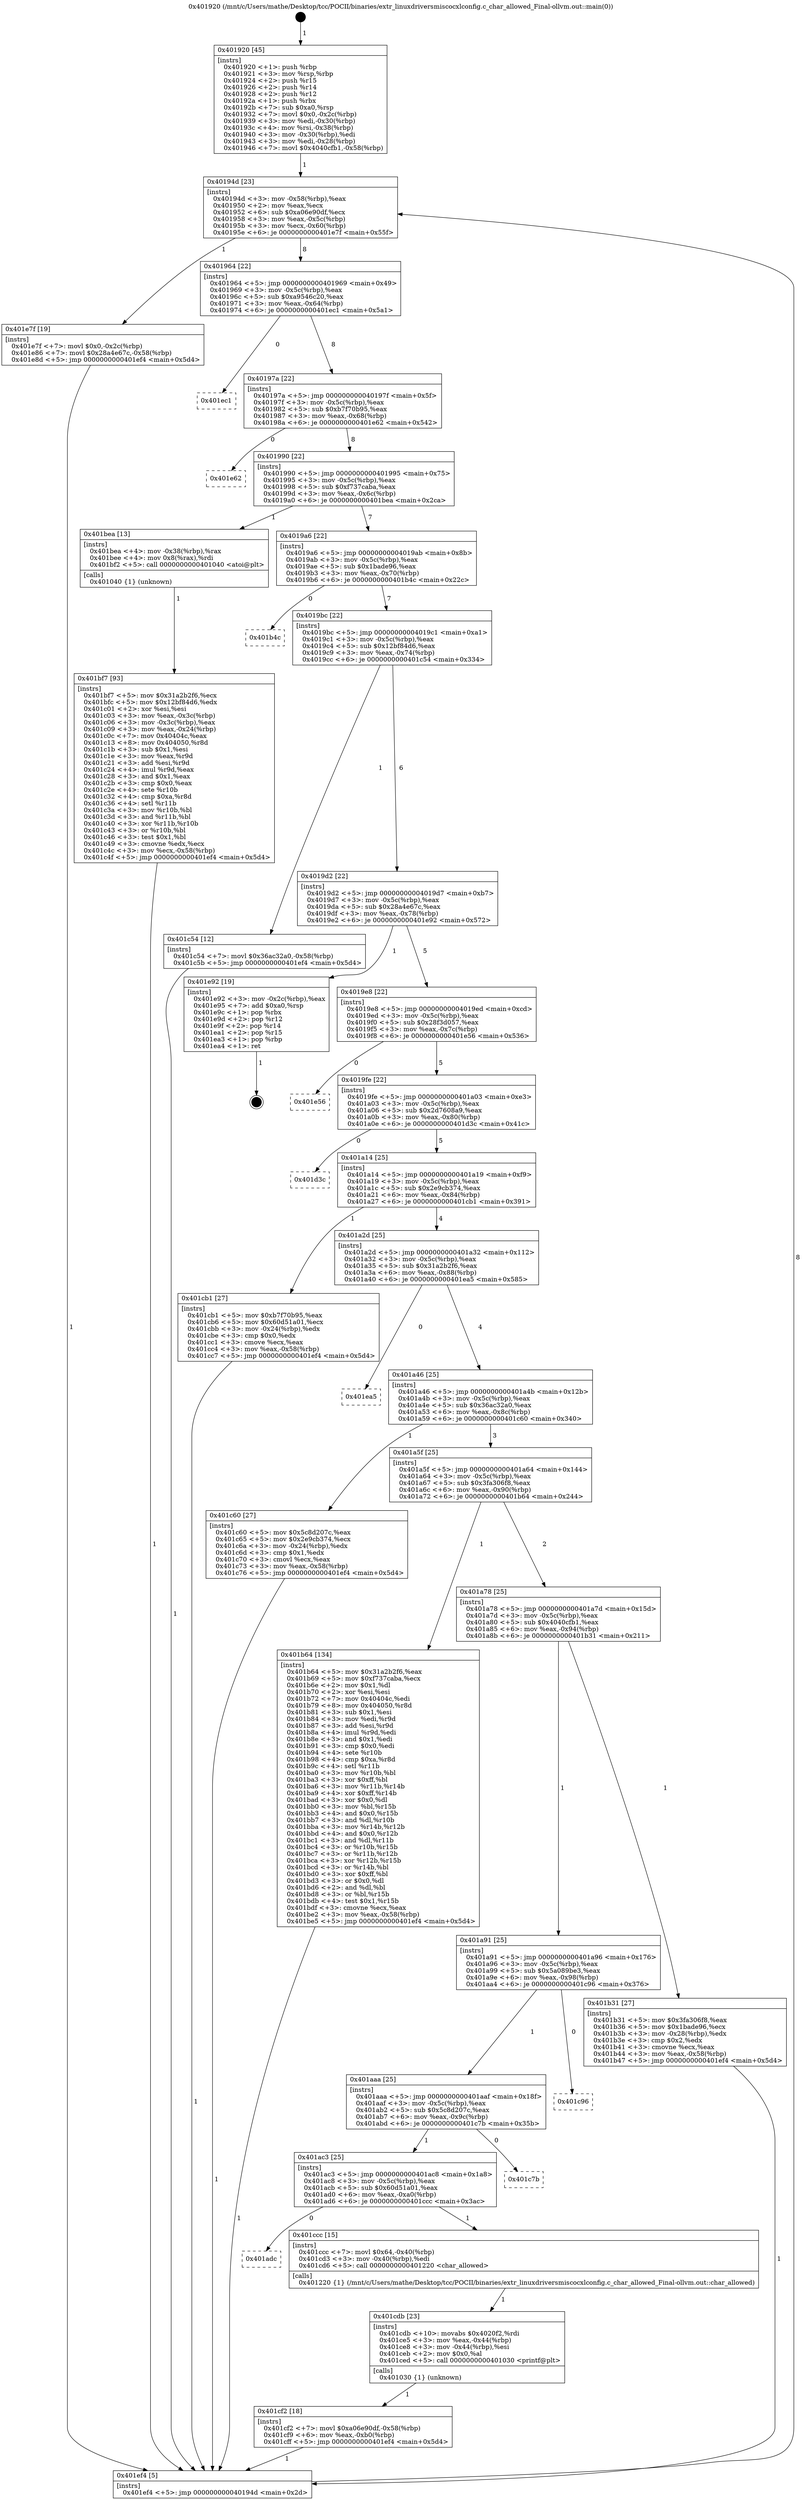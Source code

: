 digraph "0x401920" {
  label = "0x401920 (/mnt/c/Users/mathe/Desktop/tcc/POCII/binaries/extr_linuxdriversmiscocxlconfig.c_char_allowed_Final-ollvm.out::main(0))"
  labelloc = "t"
  node[shape=record]

  Entry [label="",width=0.3,height=0.3,shape=circle,fillcolor=black,style=filled]
  "0x40194d" [label="{
     0x40194d [23]\l
     | [instrs]\l
     &nbsp;&nbsp;0x40194d \<+3\>: mov -0x58(%rbp),%eax\l
     &nbsp;&nbsp;0x401950 \<+2\>: mov %eax,%ecx\l
     &nbsp;&nbsp;0x401952 \<+6\>: sub $0xa06e90df,%ecx\l
     &nbsp;&nbsp;0x401958 \<+3\>: mov %eax,-0x5c(%rbp)\l
     &nbsp;&nbsp;0x40195b \<+3\>: mov %ecx,-0x60(%rbp)\l
     &nbsp;&nbsp;0x40195e \<+6\>: je 0000000000401e7f \<main+0x55f\>\l
  }"]
  "0x401e7f" [label="{
     0x401e7f [19]\l
     | [instrs]\l
     &nbsp;&nbsp;0x401e7f \<+7\>: movl $0x0,-0x2c(%rbp)\l
     &nbsp;&nbsp;0x401e86 \<+7\>: movl $0x28a4e67c,-0x58(%rbp)\l
     &nbsp;&nbsp;0x401e8d \<+5\>: jmp 0000000000401ef4 \<main+0x5d4\>\l
  }"]
  "0x401964" [label="{
     0x401964 [22]\l
     | [instrs]\l
     &nbsp;&nbsp;0x401964 \<+5\>: jmp 0000000000401969 \<main+0x49\>\l
     &nbsp;&nbsp;0x401969 \<+3\>: mov -0x5c(%rbp),%eax\l
     &nbsp;&nbsp;0x40196c \<+5\>: sub $0xa9546c20,%eax\l
     &nbsp;&nbsp;0x401971 \<+3\>: mov %eax,-0x64(%rbp)\l
     &nbsp;&nbsp;0x401974 \<+6\>: je 0000000000401ec1 \<main+0x5a1\>\l
  }"]
  Exit [label="",width=0.3,height=0.3,shape=circle,fillcolor=black,style=filled,peripheries=2]
  "0x401ec1" [label="{
     0x401ec1\l
  }", style=dashed]
  "0x40197a" [label="{
     0x40197a [22]\l
     | [instrs]\l
     &nbsp;&nbsp;0x40197a \<+5\>: jmp 000000000040197f \<main+0x5f\>\l
     &nbsp;&nbsp;0x40197f \<+3\>: mov -0x5c(%rbp),%eax\l
     &nbsp;&nbsp;0x401982 \<+5\>: sub $0xb7f70b95,%eax\l
     &nbsp;&nbsp;0x401987 \<+3\>: mov %eax,-0x68(%rbp)\l
     &nbsp;&nbsp;0x40198a \<+6\>: je 0000000000401e62 \<main+0x542\>\l
  }"]
  "0x401cf2" [label="{
     0x401cf2 [18]\l
     | [instrs]\l
     &nbsp;&nbsp;0x401cf2 \<+7\>: movl $0xa06e90df,-0x58(%rbp)\l
     &nbsp;&nbsp;0x401cf9 \<+6\>: mov %eax,-0xb0(%rbp)\l
     &nbsp;&nbsp;0x401cff \<+5\>: jmp 0000000000401ef4 \<main+0x5d4\>\l
  }"]
  "0x401e62" [label="{
     0x401e62\l
  }", style=dashed]
  "0x401990" [label="{
     0x401990 [22]\l
     | [instrs]\l
     &nbsp;&nbsp;0x401990 \<+5\>: jmp 0000000000401995 \<main+0x75\>\l
     &nbsp;&nbsp;0x401995 \<+3\>: mov -0x5c(%rbp),%eax\l
     &nbsp;&nbsp;0x401998 \<+5\>: sub $0xf737caba,%eax\l
     &nbsp;&nbsp;0x40199d \<+3\>: mov %eax,-0x6c(%rbp)\l
     &nbsp;&nbsp;0x4019a0 \<+6\>: je 0000000000401bea \<main+0x2ca\>\l
  }"]
  "0x401cdb" [label="{
     0x401cdb [23]\l
     | [instrs]\l
     &nbsp;&nbsp;0x401cdb \<+10\>: movabs $0x4020f2,%rdi\l
     &nbsp;&nbsp;0x401ce5 \<+3\>: mov %eax,-0x44(%rbp)\l
     &nbsp;&nbsp;0x401ce8 \<+3\>: mov -0x44(%rbp),%esi\l
     &nbsp;&nbsp;0x401ceb \<+2\>: mov $0x0,%al\l
     &nbsp;&nbsp;0x401ced \<+5\>: call 0000000000401030 \<printf@plt\>\l
     | [calls]\l
     &nbsp;&nbsp;0x401030 \{1\} (unknown)\l
  }"]
  "0x401bea" [label="{
     0x401bea [13]\l
     | [instrs]\l
     &nbsp;&nbsp;0x401bea \<+4\>: mov -0x38(%rbp),%rax\l
     &nbsp;&nbsp;0x401bee \<+4\>: mov 0x8(%rax),%rdi\l
     &nbsp;&nbsp;0x401bf2 \<+5\>: call 0000000000401040 \<atoi@plt\>\l
     | [calls]\l
     &nbsp;&nbsp;0x401040 \{1\} (unknown)\l
  }"]
  "0x4019a6" [label="{
     0x4019a6 [22]\l
     | [instrs]\l
     &nbsp;&nbsp;0x4019a6 \<+5\>: jmp 00000000004019ab \<main+0x8b\>\l
     &nbsp;&nbsp;0x4019ab \<+3\>: mov -0x5c(%rbp),%eax\l
     &nbsp;&nbsp;0x4019ae \<+5\>: sub $0x1bade96,%eax\l
     &nbsp;&nbsp;0x4019b3 \<+3\>: mov %eax,-0x70(%rbp)\l
     &nbsp;&nbsp;0x4019b6 \<+6\>: je 0000000000401b4c \<main+0x22c\>\l
  }"]
  "0x401adc" [label="{
     0x401adc\l
  }", style=dashed]
  "0x401b4c" [label="{
     0x401b4c\l
  }", style=dashed]
  "0x4019bc" [label="{
     0x4019bc [22]\l
     | [instrs]\l
     &nbsp;&nbsp;0x4019bc \<+5\>: jmp 00000000004019c1 \<main+0xa1\>\l
     &nbsp;&nbsp;0x4019c1 \<+3\>: mov -0x5c(%rbp),%eax\l
     &nbsp;&nbsp;0x4019c4 \<+5\>: sub $0x12bf84d6,%eax\l
     &nbsp;&nbsp;0x4019c9 \<+3\>: mov %eax,-0x74(%rbp)\l
     &nbsp;&nbsp;0x4019cc \<+6\>: je 0000000000401c54 \<main+0x334\>\l
  }"]
  "0x401ccc" [label="{
     0x401ccc [15]\l
     | [instrs]\l
     &nbsp;&nbsp;0x401ccc \<+7\>: movl $0x64,-0x40(%rbp)\l
     &nbsp;&nbsp;0x401cd3 \<+3\>: mov -0x40(%rbp),%edi\l
     &nbsp;&nbsp;0x401cd6 \<+5\>: call 0000000000401220 \<char_allowed\>\l
     | [calls]\l
     &nbsp;&nbsp;0x401220 \{1\} (/mnt/c/Users/mathe/Desktop/tcc/POCII/binaries/extr_linuxdriversmiscocxlconfig.c_char_allowed_Final-ollvm.out::char_allowed)\l
  }"]
  "0x401c54" [label="{
     0x401c54 [12]\l
     | [instrs]\l
     &nbsp;&nbsp;0x401c54 \<+7\>: movl $0x36ac32a0,-0x58(%rbp)\l
     &nbsp;&nbsp;0x401c5b \<+5\>: jmp 0000000000401ef4 \<main+0x5d4\>\l
  }"]
  "0x4019d2" [label="{
     0x4019d2 [22]\l
     | [instrs]\l
     &nbsp;&nbsp;0x4019d2 \<+5\>: jmp 00000000004019d7 \<main+0xb7\>\l
     &nbsp;&nbsp;0x4019d7 \<+3\>: mov -0x5c(%rbp),%eax\l
     &nbsp;&nbsp;0x4019da \<+5\>: sub $0x28a4e67c,%eax\l
     &nbsp;&nbsp;0x4019df \<+3\>: mov %eax,-0x78(%rbp)\l
     &nbsp;&nbsp;0x4019e2 \<+6\>: je 0000000000401e92 \<main+0x572\>\l
  }"]
  "0x401ac3" [label="{
     0x401ac3 [25]\l
     | [instrs]\l
     &nbsp;&nbsp;0x401ac3 \<+5\>: jmp 0000000000401ac8 \<main+0x1a8\>\l
     &nbsp;&nbsp;0x401ac8 \<+3\>: mov -0x5c(%rbp),%eax\l
     &nbsp;&nbsp;0x401acb \<+5\>: sub $0x60d51a01,%eax\l
     &nbsp;&nbsp;0x401ad0 \<+6\>: mov %eax,-0xa0(%rbp)\l
     &nbsp;&nbsp;0x401ad6 \<+6\>: je 0000000000401ccc \<main+0x3ac\>\l
  }"]
  "0x401e92" [label="{
     0x401e92 [19]\l
     | [instrs]\l
     &nbsp;&nbsp;0x401e92 \<+3\>: mov -0x2c(%rbp),%eax\l
     &nbsp;&nbsp;0x401e95 \<+7\>: add $0xa0,%rsp\l
     &nbsp;&nbsp;0x401e9c \<+1\>: pop %rbx\l
     &nbsp;&nbsp;0x401e9d \<+2\>: pop %r12\l
     &nbsp;&nbsp;0x401e9f \<+2\>: pop %r14\l
     &nbsp;&nbsp;0x401ea1 \<+2\>: pop %r15\l
     &nbsp;&nbsp;0x401ea3 \<+1\>: pop %rbp\l
     &nbsp;&nbsp;0x401ea4 \<+1\>: ret\l
  }"]
  "0x4019e8" [label="{
     0x4019e8 [22]\l
     | [instrs]\l
     &nbsp;&nbsp;0x4019e8 \<+5\>: jmp 00000000004019ed \<main+0xcd\>\l
     &nbsp;&nbsp;0x4019ed \<+3\>: mov -0x5c(%rbp),%eax\l
     &nbsp;&nbsp;0x4019f0 \<+5\>: sub $0x28f3d057,%eax\l
     &nbsp;&nbsp;0x4019f5 \<+3\>: mov %eax,-0x7c(%rbp)\l
     &nbsp;&nbsp;0x4019f8 \<+6\>: je 0000000000401e56 \<main+0x536\>\l
  }"]
  "0x401c7b" [label="{
     0x401c7b\l
  }", style=dashed]
  "0x401e56" [label="{
     0x401e56\l
  }", style=dashed]
  "0x4019fe" [label="{
     0x4019fe [22]\l
     | [instrs]\l
     &nbsp;&nbsp;0x4019fe \<+5\>: jmp 0000000000401a03 \<main+0xe3\>\l
     &nbsp;&nbsp;0x401a03 \<+3\>: mov -0x5c(%rbp),%eax\l
     &nbsp;&nbsp;0x401a06 \<+5\>: sub $0x2d7608a9,%eax\l
     &nbsp;&nbsp;0x401a0b \<+3\>: mov %eax,-0x80(%rbp)\l
     &nbsp;&nbsp;0x401a0e \<+6\>: je 0000000000401d3c \<main+0x41c\>\l
  }"]
  "0x401aaa" [label="{
     0x401aaa [25]\l
     | [instrs]\l
     &nbsp;&nbsp;0x401aaa \<+5\>: jmp 0000000000401aaf \<main+0x18f\>\l
     &nbsp;&nbsp;0x401aaf \<+3\>: mov -0x5c(%rbp),%eax\l
     &nbsp;&nbsp;0x401ab2 \<+5\>: sub $0x5c8d207c,%eax\l
     &nbsp;&nbsp;0x401ab7 \<+6\>: mov %eax,-0x9c(%rbp)\l
     &nbsp;&nbsp;0x401abd \<+6\>: je 0000000000401c7b \<main+0x35b\>\l
  }"]
  "0x401d3c" [label="{
     0x401d3c\l
  }", style=dashed]
  "0x401a14" [label="{
     0x401a14 [25]\l
     | [instrs]\l
     &nbsp;&nbsp;0x401a14 \<+5\>: jmp 0000000000401a19 \<main+0xf9\>\l
     &nbsp;&nbsp;0x401a19 \<+3\>: mov -0x5c(%rbp),%eax\l
     &nbsp;&nbsp;0x401a1c \<+5\>: sub $0x2e9cb374,%eax\l
     &nbsp;&nbsp;0x401a21 \<+6\>: mov %eax,-0x84(%rbp)\l
     &nbsp;&nbsp;0x401a27 \<+6\>: je 0000000000401cb1 \<main+0x391\>\l
  }"]
  "0x401c96" [label="{
     0x401c96\l
  }", style=dashed]
  "0x401cb1" [label="{
     0x401cb1 [27]\l
     | [instrs]\l
     &nbsp;&nbsp;0x401cb1 \<+5\>: mov $0xb7f70b95,%eax\l
     &nbsp;&nbsp;0x401cb6 \<+5\>: mov $0x60d51a01,%ecx\l
     &nbsp;&nbsp;0x401cbb \<+3\>: mov -0x24(%rbp),%edx\l
     &nbsp;&nbsp;0x401cbe \<+3\>: cmp $0x0,%edx\l
     &nbsp;&nbsp;0x401cc1 \<+3\>: cmove %ecx,%eax\l
     &nbsp;&nbsp;0x401cc4 \<+3\>: mov %eax,-0x58(%rbp)\l
     &nbsp;&nbsp;0x401cc7 \<+5\>: jmp 0000000000401ef4 \<main+0x5d4\>\l
  }"]
  "0x401a2d" [label="{
     0x401a2d [25]\l
     | [instrs]\l
     &nbsp;&nbsp;0x401a2d \<+5\>: jmp 0000000000401a32 \<main+0x112\>\l
     &nbsp;&nbsp;0x401a32 \<+3\>: mov -0x5c(%rbp),%eax\l
     &nbsp;&nbsp;0x401a35 \<+5\>: sub $0x31a2b2f6,%eax\l
     &nbsp;&nbsp;0x401a3a \<+6\>: mov %eax,-0x88(%rbp)\l
     &nbsp;&nbsp;0x401a40 \<+6\>: je 0000000000401ea5 \<main+0x585\>\l
  }"]
  "0x401bf7" [label="{
     0x401bf7 [93]\l
     | [instrs]\l
     &nbsp;&nbsp;0x401bf7 \<+5\>: mov $0x31a2b2f6,%ecx\l
     &nbsp;&nbsp;0x401bfc \<+5\>: mov $0x12bf84d6,%edx\l
     &nbsp;&nbsp;0x401c01 \<+2\>: xor %esi,%esi\l
     &nbsp;&nbsp;0x401c03 \<+3\>: mov %eax,-0x3c(%rbp)\l
     &nbsp;&nbsp;0x401c06 \<+3\>: mov -0x3c(%rbp),%eax\l
     &nbsp;&nbsp;0x401c09 \<+3\>: mov %eax,-0x24(%rbp)\l
     &nbsp;&nbsp;0x401c0c \<+7\>: mov 0x40404c,%eax\l
     &nbsp;&nbsp;0x401c13 \<+8\>: mov 0x404050,%r8d\l
     &nbsp;&nbsp;0x401c1b \<+3\>: sub $0x1,%esi\l
     &nbsp;&nbsp;0x401c1e \<+3\>: mov %eax,%r9d\l
     &nbsp;&nbsp;0x401c21 \<+3\>: add %esi,%r9d\l
     &nbsp;&nbsp;0x401c24 \<+4\>: imul %r9d,%eax\l
     &nbsp;&nbsp;0x401c28 \<+3\>: and $0x1,%eax\l
     &nbsp;&nbsp;0x401c2b \<+3\>: cmp $0x0,%eax\l
     &nbsp;&nbsp;0x401c2e \<+4\>: sete %r10b\l
     &nbsp;&nbsp;0x401c32 \<+4\>: cmp $0xa,%r8d\l
     &nbsp;&nbsp;0x401c36 \<+4\>: setl %r11b\l
     &nbsp;&nbsp;0x401c3a \<+3\>: mov %r10b,%bl\l
     &nbsp;&nbsp;0x401c3d \<+3\>: and %r11b,%bl\l
     &nbsp;&nbsp;0x401c40 \<+3\>: xor %r11b,%r10b\l
     &nbsp;&nbsp;0x401c43 \<+3\>: or %r10b,%bl\l
     &nbsp;&nbsp;0x401c46 \<+3\>: test $0x1,%bl\l
     &nbsp;&nbsp;0x401c49 \<+3\>: cmovne %edx,%ecx\l
     &nbsp;&nbsp;0x401c4c \<+3\>: mov %ecx,-0x58(%rbp)\l
     &nbsp;&nbsp;0x401c4f \<+5\>: jmp 0000000000401ef4 \<main+0x5d4\>\l
  }"]
  "0x401ea5" [label="{
     0x401ea5\l
  }", style=dashed]
  "0x401a46" [label="{
     0x401a46 [25]\l
     | [instrs]\l
     &nbsp;&nbsp;0x401a46 \<+5\>: jmp 0000000000401a4b \<main+0x12b\>\l
     &nbsp;&nbsp;0x401a4b \<+3\>: mov -0x5c(%rbp),%eax\l
     &nbsp;&nbsp;0x401a4e \<+5\>: sub $0x36ac32a0,%eax\l
     &nbsp;&nbsp;0x401a53 \<+6\>: mov %eax,-0x8c(%rbp)\l
     &nbsp;&nbsp;0x401a59 \<+6\>: je 0000000000401c60 \<main+0x340\>\l
  }"]
  "0x401920" [label="{
     0x401920 [45]\l
     | [instrs]\l
     &nbsp;&nbsp;0x401920 \<+1\>: push %rbp\l
     &nbsp;&nbsp;0x401921 \<+3\>: mov %rsp,%rbp\l
     &nbsp;&nbsp;0x401924 \<+2\>: push %r15\l
     &nbsp;&nbsp;0x401926 \<+2\>: push %r14\l
     &nbsp;&nbsp;0x401928 \<+2\>: push %r12\l
     &nbsp;&nbsp;0x40192a \<+1\>: push %rbx\l
     &nbsp;&nbsp;0x40192b \<+7\>: sub $0xa0,%rsp\l
     &nbsp;&nbsp;0x401932 \<+7\>: movl $0x0,-0x2c(%rbp)\l
     &nbsp;&nbsp;0x401939 \<+3\>: mov %edi,-0x30(%rbp)\l
     &nbsp;&nbsp;0x40193c \<+4\>: mov %rsi,-0x38(%rbp)\l
     &nbsp;&nbsp;0x401940 \<+3\>: mov -0x30(%rbp),%edi\l
     &nbsp;&nbsp;0x401943 \<+3\>: mov %edi,-0x28(%rbp)\l
     &nbsp;&nbsp;0x401946 \<+7\>: movl $0x4040cfb1,-0x58(%rbp)\l
  }"]
  "0x401c60" [label="{
     0x401c60 [27]\l
     | [instrs]\l
     &nbsp;&nbsp;0x401c60 \<+5\>: mov $0x5c8d207c,%eax\l
     &nbsp;&nbsp;0x401c65 \<+5\>: mov $0x2e9cb374,%ecx\l
     &nbsp;&nbsp;0x401c6a \<+3\>: mov -0x24(%rbp),%edx\l
     &nbsp;&nbsp;0x401c6d \<+3\>: cmp $0x1,%edx\l
     &nbsp;&nbsp;0x401c70 \<+3\>: cmovl %ecx,%eax\l
     &nbsp;&nbsp;0x401c73 \<+3\>: mov %eax,-0x58(%rbp)\l
     &nbsp;&nbsp;0x401c76 \<+5\>: jmp 0000000000401ef4 \<main+0x5d4\>\l
  }"]
  "0x401a5f" [label="{
     0x401a5f [25]\l
     | [instrs]\l
     &nbsp;&nbsp;0x401a5f \<+5\>: jmp 0000000000401a64 \<main+0x144\>\l
     &nbsp;&nbsp;0x401a64 \<+3\>: mov -0x5c(%rbp),%eax\l
     &nbsp;&nbsp;0x401a67 \<+5\>: sub $0x3fa306f8,%eax\l
     &nbsp;&nbsp;0x401a6c \<+6\>: mov %eax,-0x90(%rbp)\l
     &nbsp;&nbsp;0x401a72 \<+6\>: je 0000000000401b64 \<main+0x244\>\l
  }"]
  "0x401ef4" [label="{
     0x401ef4 [5]\l
     | [instrs]\l
     &nbsp;&nbsp;0x401ef4 \<+5\>: jmp 000000000040194d \<main+0x2d\>\l
  }"]
  "0x401b64" [label="{
     0x401b64 [134]\l
     | [instrs]\l
     &nbsp;&nbsp;0x401b64 \<+5\>: mov $0x31a2b2f6,%eax\l
     &nbsp;&nbsp;0x401b69 \<+5\>: mov $0xf737caba,%ecx\l
     &nbsp;&nbsp;0x401b6e \<+2\>: mov $0x1,%dl\l
     &nbsp;&nbsp;0x401b70 \<+2\>: xor %esi,%esi\l
     &nbsp;&nbsp;0x401b72 \<+7\>: mov 0x40404c,%edi\l
     &nbsp;&nbsp;0x401b79 \<+8\>: mov 0x404050,%r8d\l
     &nbsp;&nbsp;0x401b81 \<+3\>: sub $0x1,%esi\l
     &nbsp;&nbsp;0x401b84 \<+3\>: mov %edi,%r9d\l
     &nbsp;&nbsp;0x401b87 \<+3\>: add %esi,%r9d\l
     &nbsp;&nbsp;0x401b8a \<+4\>: imul %r9d,%edi\l
     &nbsp;&nbsp;0x401b8e \<+3\>: and $0x1,%edi\l
     &nbsp;&nbsp;0x401b91 \<+3\>: cmp $0x0,%edi\l
     &nbsp;&nbsp;0x401b94 \<+4\>: sete %r10b\l
     &nbsp;&nbsp;0x401b98 \<+4\>: cmp $0xa,%r8d\l
     &nbsp;&nbsp;0x401b9c \<+4\>: setl %r11b\l
     &nbsp;&nbsp;0x401ba0 \<+3\>: mov %r10b,%bl\l
     &nbsp;&nbsp;0x401ba3 \<+3\>: xor $0xff,%bl\l
     &nbsp;&nbsp;0x401ba6 \<+3\>: mov %r11b,%r14b\l
     &nbsp;&nbsp;0x401ba9 \<+4\>: xor $0xff,%r14b\l
     &nbsp;&nbsp;0x401bad \<+3\>: xor $0x0,%dl\l
     &nbsp;&nbsp;0x401bb0 \<+3\>: mov %bl,%r15b\l
     &nbsp;&nbsp;0x401bb3 \<+4\>: and $0x0,%r15b\l
     &nbsp;&nbsp;0x401bb7 \<+3\>: and %dl,%r10b\l
     &nbsp;&nbsp;0x401bba \<+3\>: mov %r14b,%r12b\l
     &nbsp;&nbsp;0x401bbd \<+4\>: and $0x0,%r12b\l
     &nbsp;&nbsp;0x401bc1 \<+3\>: and %dl,%r11b\l
     &nbsp;&nbsp;0x401bc4 \<+3\>: or %r10b,%r15b\l
     &nbsp;&nbsp;0x401bc7 \<+3\>: or %r11b,%r12b\l
     &nbsp;&nbsp;0x401bca \<+3\>: xor %r12b,%r15b\l
     &nbsp;&nbsp;0x401bcd \<+3\>: or %r14b,%bl\l
     &nbsp;&nbsp;0x401bd0 \<+3\>: xor $0xff,%bl\l
     &nbsp;&nbsp;0x401bd3 \<+3\>: or $0x0,%dl\l
     &nbsp;&nbsp;0x401bd6 \<+2\>: and %dl,%bl\l
     &nbsp;&nbsp;0x401bd8 \<+3\>: or %bl,%r15b\l
     &nbsp;&nbsp;0x401bdb \<+4\>: test $0x1,%r15b\l
     &nbsp;&nbsp;0x401bdf \<+3\>: cmovne %ecx,%eax\l
     &nbsp;&nbsp;0x401be2 \<+3\>: mov %eax,-0x58(%rbp)\l
     &nbsp;&nbsp;0x401be5 \<+5\>: jmp 0000000000401ef4 \<main+0x5d4\>\l
  }"]
  "0x401a78" [label="{
     0x401a78 [25]\l
     | [instrs]\l
     &nbsp;&nbsp;0x401a78 \<+5\>: jmp 0000000000401a7d \<main+0x15d\>\l
     &nbsp;&nbsp;0x401a7d \<+3\>: mov -0x5c(%rbp),%eax\l
     &nbsp;&nbsp;0x401a80 \<+5\>: sub $0x4040cfb1,%eax\l
     &nbsp;&nbsp;0x401a85 \<+6\>: mov %eax,-0x94(%rbp)\l
     &nbsp;&nbsp;0x401a8b \<+6\>: je 0000000000401b31 \<main+0x211\>\l
  }"]
  "0x401a91" [label="{
     0x401a91 [25]\l
     | [instrs]\l
     &nbsp;&nbsp;0x401a91 \<+5\>: jmp 0000000000401a96 \<main+0x176\>\l
     &nbsp;&nbsp;0x401a96 \<+3\>: mov -0x5c(%rbp),%eax\l
     &nbsp;&nbsp;0x401a99 \<+5\>: sub $0x5a089be3,%eax\l
     &nbsp;&nbsp;0x401a9e \<+6\>: mov %eax,-0x98(%rbp)\l
     &nbsp;&nbsp;0x401aa4 \<+6\>: je 0000000000401c96 \<main+0x376\>\l
  }"]
  "0x401b31" [label="{
     0x401b31 [27]\l
     | [instrs]\l
     &nbsp;&nbsp;0x401b31 \<+5\>: mov $0x3fa306f8,%eax\l
     &nbsp;&nbsp;0x401b36 \<+5\>: mov $0x1bade96,%ecx\l
     &nbsp;&nbsp;0x401b3b \<+3\>: mov -0x28(%rbp),%edx\l
     &nbsp;&nbsp;0x401b3e \<+3\>: cmp $0x2,%edx\l
     &nbsp;&nbsp;0x401b41 \<+3\>: cmovne %ecx,%eax\l
     &nbsp;&nbsp;0x401b44 \<+3\>: mov %eax,-0x58(%rbp)\l
     &nbsp;&nbsp;0x401b47 \<+5\>: jmp 0000000000401ef4 \<main+0x5d4\>\l
  }"]
  Entry -> "0x401920" [label=" 1"]
  "0x40194d" -> "0x401e7f" [label=" 1"]
  "0x40194d" -> "0x401964" [label=" 8"]
  "0x401e92" -> Exit [label=" 1"]
  "0x401964" -> "0x401ec1" [label=" 0"]
  "0x401964" -> "0x40197a" [label=" 8"]
  "0x401e7f" -> "0x401ef4" [label=" 1"]
  "0x40197a" -> "0x401e62" [label=" 0"]
  "0x40197a" -> "0x401990" [label=" 8"]
  "0x401cf2" -> "0x401ef4" [label=" 1"]
  "0x401990" -> "0x401bea" [label=" 1"]
  "0x401990" -> "0x4019a6" [label=" 7"]
  "0x401cdb" -> "0x401cf2" [label=" 1"]
  "0x4019a6" -> "0x401b4c" [label=" 0"]
  "0x4019a6" -> "0x4019bc" [label=" 7"]
  "0x401ccc" -> "0x401cdb" [label=" 1"]
  "0x4019bc" -> "0x401c54" [label=" 1"]
  "0x4019bc" -> "0x4019d2" [label=" 6"]
  "0x401ac3" -> "0x401adc" [label=" 0"]
  "0x4019d2" -> "0x401e92" [label=" 1"]
  "0x4019d2" -> "0x4019e8" [label=" 5"]
  "0x401ac3" -> "0x401ccc" [label=" 1"]
  "0x4019e8" -> "0x401e56" [label=" 0"]
  "0x4019e8" -> "0x4019fe" [label=" 5"]
  "0x401aaa" -> "0x401ac3" [label=" 1"]
  "0x4019fe" -> "0x401d3c" [label=" 0"]
  "0x4019fe" -> "0x401a14" [label=" 5"]
  "0x401aaa" -> "0x401c7b" [label=" 0"]
  "0x401a14" -> "0x401cb1" [label=" 1"]
  "0x401a14" -> "0x401a2d" [label=" 4"]
  "0x401a91" -> "0x401aaa" [label=" 1"]
  "0x401a2d" -> "0x401ea5" [label=" 0"]
  "0x401a2d" -> "0x401a46" [label=" 4"]
  "0x401a91" -> "0x401c96" [label=" 0"]
  "0x401a46" -> "0x401c60" [label=" 1"]
  "0x401a46" -> "0x401a5f" [label=" 3"]
  "0x401cb1" -> "0x401ef4" [label=" 1"]
  "0x401a5f" -> "0x401b64" [label=" 1"]
  "0x401a5f" -> "0x401a78" [label=" 2"]
  "0x401c60" -> "0x401ef4" [label=" 1"]
  "0x401a78" -> "0x401b31" [label=" 1"]
  "0x401a78" -> "0x401a91" [label=" 1"]
  "0x401b31" -> "0x401ef4" [label=" 1"]
  "0x401920" -> "0x40194d" [label=" 1"]
  "0x401ef4" -> "0x40194d" [label=" 8"]
  "0x401b64" -> "0x401ef4" [label=" 1"]
  "0x401bea" -> "0x401bf7" [label=" 1"]
  "0x401bf7" -> "0x401ef4" [label=" 1"]
  "0x401c54" -> "0x401ef4" [label=" 1"]
}
